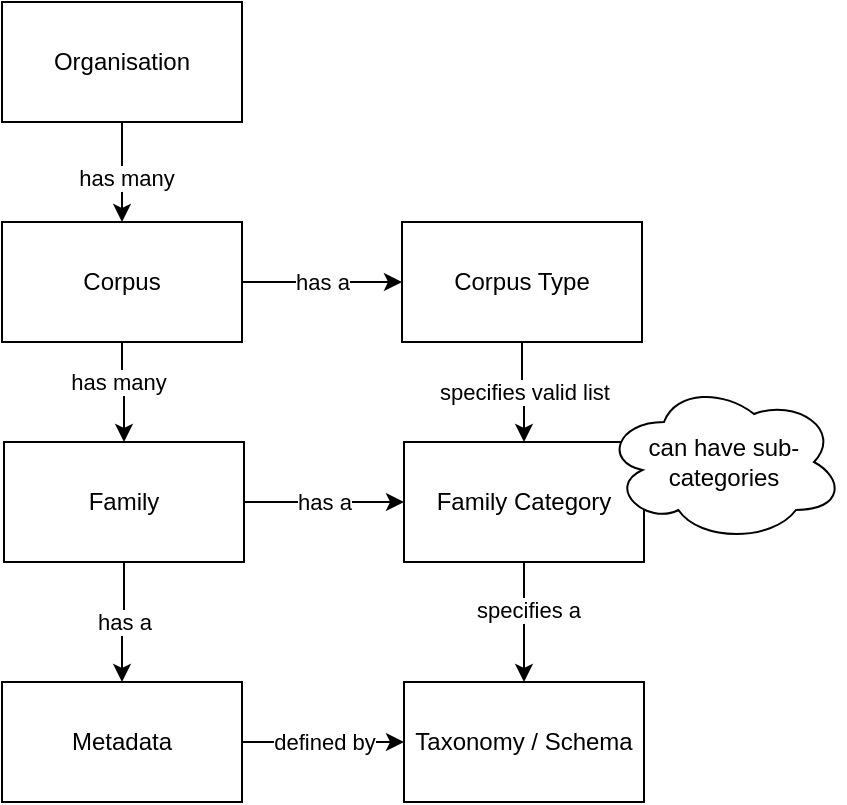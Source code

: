 <mxfile version="23.1.2" type="github">
  <diagram name="Page-1" id="c4acf3e9-155e-7222-9cf6-157b1a14988f">
    <mxGraphModel dx="876" dy="570" grid="1" gridSize="10" guides="1" tooltips="1" connect="1" arrows="1" fold="1" page="1" pageScale="1" pageWidth="850" pageHeight="1100" background="none" math="0" shadow="0">
      <root>
        <mxCell id="0" />
        <mxCell id="1" parent="0" />
        <mxCell id="eV83WFU-OSgZYZa45-zI-28" value="" style="edgeStyle=orthogonalEdgeStyle;rounded=0;orthogonalLoop=1;jettySize=auto;html=1;" edge="1" parent="1" source="eV83WFU-OSgZYZa45-zI-23" target="eV83WFU-OSgZYZa45-zI-27">
          <mxGeometry relative="1" as="geometry" />
        </mxCell>
        <mxCell id="eV83WFU-OSgZYZa45-zI-29" value="has a" style="edgeLabel;html=1;align=center;verticalAlign=middle;resizable=0;points=[];" vertex="1" connectable="0" parent="eV83WFU-OSgZYZa45-zI-28">
          <mxGeometry x="0.076" y="1" relative="1" as="geometry">
            <mxPoint x="-3" y="1" as="offset" />
          </mxGeometry>
        </mxCell>
        <mxCell id="eV83WFU-OSgZYZa45-zI-38" value="" style="edgeStyle=orthogonalEdgeStyle;rounded=0;orthogonalLoop=1;jettySize=auto;html=1;" edge="1" parent="1" source="eV83WFU-OSgZYZa45-zI-23" target="eV83WFU-OSgZYZa45-zI-36">
          <mxGeometry relative="1" as="geometry" />
        </mxCell>
        <mxCell id="eV83WFU-OSgZYZa45-zI-39" value="has many" style="edgeLabel;html=1;align=center;verticalAlign=middle;resizable=0;points=[];" vertex="1" connectable="0" parent="eV83WFU-OSgZYZa45-zI-38">
          <mxGeometry x="-0.216" y="-2" relative="1" as="geometry">
            <mxPoint as="offset" />
          </mxGeometry>
        </mxCell>
        <mxCell id="eV83WFU-OSgZYZa45-zI-23" value="Corpus" style="rounded=0;whiteSpace=wrap;html=1;" vertex="1" parent="1">
          <mxGeometry x="80" y="230" width="120" height="60" as="geometry" />
        </mxCell>
        <mxCell id="eV83WFU-OSgZYZa45-zI-25" style="edgeStyle=orthogonalEdgeStyle;rounded=0;orthogonalLoop=1;jettySize=auto;html=1;entryX=0.5;entryY=0;entryDx=0;entryDy=0;" edge="1" parent="1" source="eV83WFU-OSgZYZa45-zI-24" target="eV83WFU-OSgZYZa45-zI-23">
          <mxGeometry relative="1" as="geometry" />
        </mxCell>
        <mxCell id="eV83WFU-OSgZYZa45-zI-26" value="has many" style="edgeLabel;html=1;align=center;verticalAlign=middle;resizable=0;points=[];" vertex="1" connectable="0" parent="eV83WFU-OSgZYZa45-zI-25">
          <mxGeometry x="0.105" y="2" relative="1" as="geometry">
            <mxPoint as="offset" />
          </mxGeometry>
        </mxCell>
        <mxCell id="eV83WFU-OSgZYZa45-zI-24" value="Organisation" style="rounded=0;whiteSpace=wrap;html=1;" vertex="1" parent="1">
          <mxGeometry x="80" y="120" width="120" height="60" as="geometry" />
        </mxCell>
        <mxCell id="eV83WFU-OSgZYZa45-zI-31" value="specifies valid list" style="edgeStyle=orthogonalEdgeStyle;rounded=0;orthogonalLoop=1;jettySize=auto;html=1;" edge="1" parent="1" source="eV83WFU-OSgZYZa45-zI-27" target="eV83WFU-OSgZYZa45-zI-30">
          <mxGeometry relative="1" as="geometry" />
        </mxCell>
        <mxCell id="eV83WFU-OSgZYZa45-zI-27" value="Corpus Type" style="rounded=0;whiteSpace=wrap;html=1;" vertex="1" parent="1">
          <mxGeometry x="280" y="230" width="120" height="60" as="geometry" />
        </mxCell>
        <mxCell id="eV83WFU-OSgZYZa45-zI-34" value="" style="edgeStyle=orthogonalEdgeStyle;rounded=0;orthogonalLoop=1;jettySize=auto;html=1;" edge="1" parent="1" source="eV83WFU-OSgZYZa45-zI-30" target="eV83WFU-OSgZYZa45-zI-33">
          <mxGeometry relative="1" as="geometry" />
        </mxCell>
        <mxCell id="eV83WFU-OSgZYZa45-zI-35" value="specifies a" style="edgeLabel;html=1;align=center;verticalAlign=middle;resizable=0;points=[];" vertex="1" connectable="0" parent="eV83WFU-OSgZYZa45-zI-34">
          <mxGeometry x="-0.202" y="2" relative="1" as="geometry">
            <mxPoint as="offset" />
          </mxGeometry>
        </mxCell>
        <mxCell id="eV83WFU-OSgZYZa45-zI-30" value="Family Category" style="rounded=0;whiteSpace=wrap;html=1;" vertex="1" parent="1">
          <mxGeometry x="281" y="340" width="120" height="60" as="geometry" />
        </mxCell>
        <mxCell id="eV83WFU-OSgZYZa45-zI-32" value="can have sub-categories" style="ellipse;shape=cloud;whiteSpace=wrap;html=1;" vertex="1" parent="1">
          <mxGeometry x="381" y="310" width="120" height="80" as="geometry" />
        </mxCell>
        <mxCell id="eV83WFU-OSgZYZa45-zI-33" value="Taxonomy / Schema" style="rounded=0;whiteSpace=wrap;html=1;" vertex="1" parent="1">
          <mxGeometry x="281" y="460" width="120" height="60" as="geometry" />
        </mxCell>
        <mxCell id="eV83WFU-OSgZYZa45-zI-40" value="" style="edgeStyle=orthogonalEdgeStyle;rounded=0;orthogonalLoop=1;jettySize=auto;html=1;" edge="1" parent="1" source="eV83WFU-OSgZYZa45-zI-36" target="eV83WFU-OSgZYZa45-zI-30">
          <mxGeometry relative="1" as="geometry" />
        </mxCell>
        <mxCell id="eV83WFU-OSgZYZa45-zI-41" value="has a" style="edgeLabel;html=1;align=center;verticalAlign=middle;resizable=0;points=[];" vertex="1" connectable="0" parent="eV83WFU-OSgZYZa45-zI-40">
          <mxGeometry x="-0.234" y="-2" relative="1" as="geometry">
            <mxPoint x="9" y="-2" as="offset" />
          </mxGeometry>
        </mxCell>
        <mxCell id="eV83WFU-OSgZYZa45-zI-43" value="has a" style="edgeStyle=orthogonalEdgeStyle;rounded=0;orthogonalLoop=1;jettySize=auto;html=1;" edge="1" parent="1" source="eV83WFU-OSgZYZa45-zI-36" target="eV83WFU-OSgZYZa45-zI-42">
          <mxGeometry relative="1" as="geometry" />
        </mxCell>
        <mxCell id="eV83WFU-OSgZYZa45-zI-36" value="Family" style="rounded=0;whiteSpace=wrap;html=1;" vertex="1" parent="1">
          <mxGeometry x="81" y="340" width="120" height="60" as="geometry" />
        </mxCell>
        <mxCell id="eV83WFU-OSgZYZa45-zI-44" value="defined by" style="edgeStyle=orthogonalEdgeStyle;rounded=0;orthogonalLoop=1;jettySize=auto;html=1;" edge="1" parent="1" source="eV83WFU-OSgZYZa45-zI-42" target="eV83WFU-OSgZYZa45-zI-33">
          <mxGeometry relative="1" as="geometry" />
        </mxCell>
        <mxCell id="eV83WFU-OSgZYZa45-zI-42" value="Metadata" style="rounded=0;whiteSpace=wrap;html=1;" vertex="1" parent="1">
          <mxGeometry x="80" y="460" width="120" height="60" as="geometry" />
        </mxCell>
      </root>
    </mxGraphModel>
  </diagram>
</mxfile>
